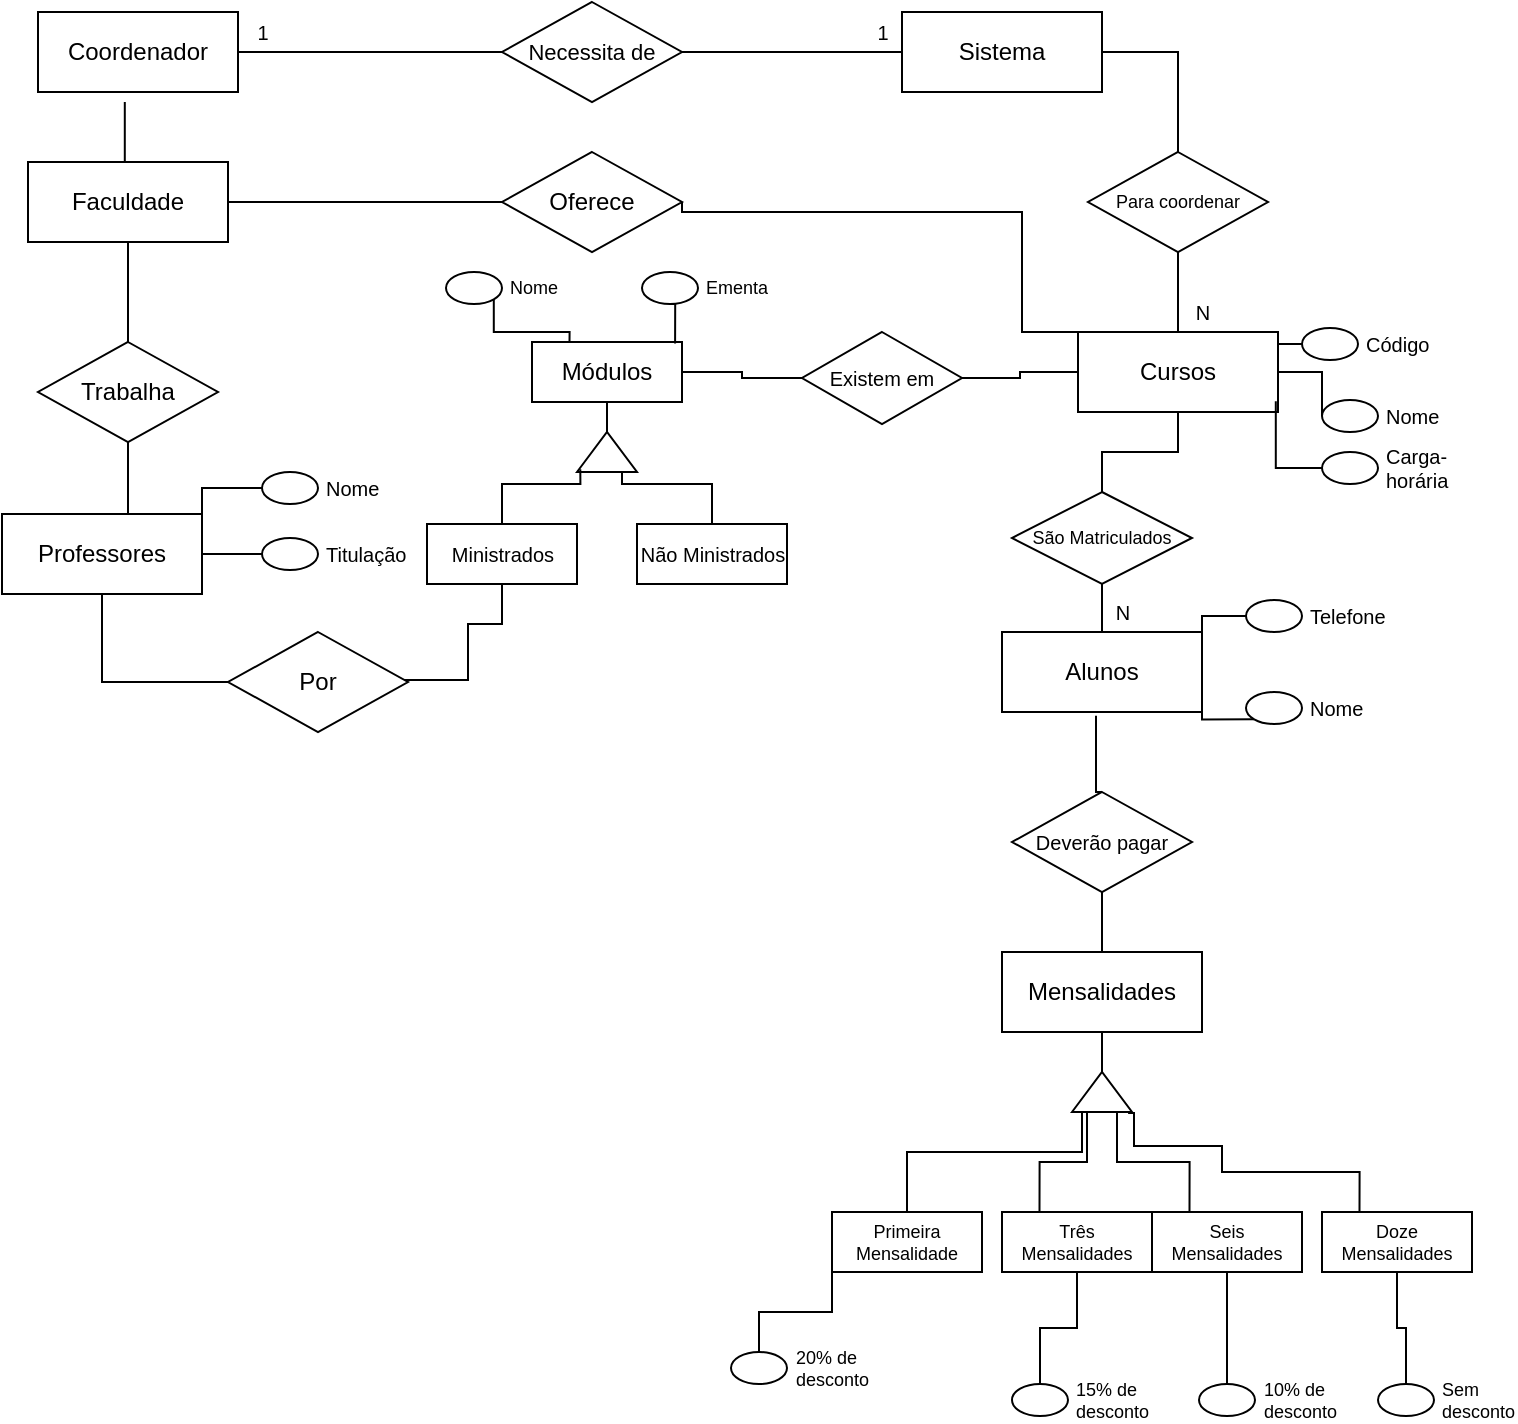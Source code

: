 <mxfile version="15.4.0" type="github">
  <diagram id="R2lEEEUBdFMjLlhIrx00" name="Page-1">
    <mxGraphModel dx="868" dy="483" grid="1" gridSize="10" guides="1" tooltips="1" connect="1" arrows="1" fold="1" page="1" pageScale="1" pageWidth="850" pageHeight="1100" math="0" shadow="0" extFonts="Permanent Marker^https://fonts.googleapis.com/css?family=Permanent+Marker">
      <root>
        <mxCell id="0" />
        <mxCell id="1" parent="0" />
        <mxCell id="EE4DRP4h_-agsnP2JXx3-105" style="edgeStyle=orthogonalEdgeStyle;rounded=0;orthogonalLoop=1;jettySize=auto;html=1;exitX=1;exitY=0.5;exitDx=0;exitDy=0;entryX=0.5;entryY=1;entryDx=0;entryDy=0;fontSize=9;endArrow=none;endFill=0;" edge="1" parent="1" source="4wxQm1VJwezY7HKqNcHJ-29" target="EE4DRP4h_-agsnP2JXx3-15">
          <mxGeometry relative="1" as="geometry" />
        </mxCell>
        <mxCell id="4wxQm1VJwezY7HKqNcHJ-29" value="" style="triangle;whiteSpace=wrap;html=1;align=left;direction=north;" parent="1" vertex="1">
          <mxGeometry x="307.5" y="270" width="30" height="20" as="geometry" />
        </mxCell>
        <mxCell id="EE4DRP4h_-agsnP2JXx3-1" value="Coordenador" style="whiteSpace=wrap;html=1;align=center;" vertex="1" parent="1">
          <mxGeometry x="38" y="60" width="100" height="40" as="geometry" />
        </mxCell>
        <mxCell id="EE4DRP4h_-agsnP2JXx3-2" value="Cursos" style="whiteSpace=wrap;html=1;align=center;" vertex="1" parent="1">
          <mxGeometry x="558" y="220" width="100" height="40" as="geometry" />
        </mxCell>
        <mxCell id="EE4DRP4h_-agsnP2JXx3-82" style="edgeStyle=orthogonalEdgeStyle;rounded=0;orthogonalLoop=1;jettySize=auto;html=1;exitX=0.5;exitY=0;exitDx=0;exitDy=0;entryX=0.434;entryY=1.124;entryDx=0;entryDy=0;entryPerimeter=0;fontSize=10;endArrow=none;endFill=0;" edge="1" parent="1" source="EE4DRP4h_-agsnP2JXx3-3" target="EE4DRP4h_-agsnP2JXx3-1">
          <mxGeometry relative="1" as="geometry" />
        </mxCell>
        <mxCell id="EE4DRP4h_-agsnP2JXx3-83" style="edgeStyle=orthogonalEdgeStyle;rounded=0;orthogonalLoop=1;jettySize=auto;html=1;exitX=1;exitY=0.5;exitDx=0;exitDy=0;entryX=0;entryY=0.5;entryDx=0;entryDy=0;fontSize=10;endArrow=none;endFill=0;" edge="1" parent="1" source="EE4DRP4h_-agsnP2JXx3-3" target="EE4DRP4h_-agsnP2JXx3-71">
          <mxGeometry relative="1" as="geometry" />
        </mxCell>
        <mxCell id="EE4DRP4h_-agsnP2JXx3-3" value="Faculdade" style="whiteSpace=wrap;html=1;align=center;" vertex="1" parent="1">
          <mxGeometry x="33" y="135" width="100" height="40" as="geometry" />
        </mxCell>
        <mxCell id="EE4DRP4h_-agsnP2JXx3-81" style="edgeStyle=orthogonalEdgeStyle;rounded=0;orthogonalLoop=1;jettySize=auto;html=1;exitX=0.5;exitY=0;exitDx=0;exitDy=0;entryX=0.5;entryY=1;entryDx=0;entryDy=0;fontSize=10;endArrow=none;endFill=0;" edge="1" parent="1" source="EE4DRP4h_-agsnP2JXx3-4" target="EE4DRP4h_-agsnP2JXx3-3">
          <mxGeometry relative="1" as="geometry" />
        </mxCell>
        <mxCell id="EE4DRP4h_-agsnP2JXx3-4" value="Trabalha" style="shape=rhombus;perimeter=rhombusPerimeter;whiteSpace=wrap;html=1;align=center;" vertex="1" parent="1">
          <mxGeometry x="38" y="225" width="90" height="50" as="geometry" />
        </mxCell>
        <mxCell id="EE4DRP4h_-agsnP2JXx3-84" value="N" style="edgeStyle=orthogonalEdgeStyle;rounded=0;orthogonalLoop=1;jettySize=auto;html=1;exitX=0.5;exitY=0;exitDx=0;exitDy=0;entryX=0.5;entryY=1;entryDx=0;entryDy=0;fontSize=10;endArrow=none;endFill=0;" edge="1" parent="1" source="EE4DRP4h_-agsnP2JXx3-6" target="EE4DRP4h_-agsnP2JXx3-7">
          <mxGeometry x="-0.167" y="-10" relative="1" as="geometry">
            <mxPoint as="offset" />
          </mxGeometry>
        </mxCell>
        <mxCell id="EE4DRP4h_-agsnP2JXx3-6" value="Alunos" style="whiteSpace=wrap;html=1;align=center;" vertex="1" parent="1">
          <mxGeometry x="520" y="370" width="100" height="40" as="geometry" />
        </mxCell>
        <mxCell id="EE4DRP4h_-agsnP2JXx3-56" style="edgeStyle=orthogonalEdgeStyle;rounded=0;orthogonalLoop=1;jettySize=auto;html=1;entryX=0.5;entryY=1;entryDx=0;entryDy=0;fontSize=10;endArrow=none;endFill=0;" edge="1" parent="1" source="EE4DRP4h_-agsnP2JXx3-7" target="EE4DRP4h_-agsnP2JXx3-2">
          <mxGeometry relative="1" as="geometry" />
        </mxCell>
        <mxCell id="EE4DRP4h_-agsnP2JXx3-7" value="São Matriculados" style="shape=rhombus;perimeter=rhombusPerimeter;whiteSpace=wrap;html=1;align=center;fontSize=9;" vertex="1" parent="1">
          <mxGeometry x="525" y="300" width="90" height="46" as="geometry" />
        </mxCell>
        <mxCell id="EE4DRP4h_-agsnP2JXx3-55" style="edgeStyle=orthogonalEdgeStyle;rounded=0;orthogonalLoop=1;jettySize=auto;html=1;exitX=0;exitY=1;exitDx=0;exitDy=0;entryX=1;entryY=1;entryDx=0;entryDy=0;fontSize=10;endArrow=none;endFill=0;" edge="1" parent="1" source="EE4DRP4h_-agsnP2JXx3-8" target="EE4DRP4h_-agsnP2JXx3-6">
          <mxGeometry relative="1" as="geometry" />
        </mxCell>
        <mxCell id="EE4DRP4h_-agsnP2JXx3-8" value="Nome" style="ellipse;whiteSpace=wrap;html=1;align=left;spacingLeft=30;fontSize=10;" vertex="1" parent="1">
          <mxGeometry x="642" y="400" width="28" height="16" as="geometry" />
        </mxCell>
        <mxCell id="EE4DRP4h_-agsnP2JXx3-54" style="edgeStyle=orthogonalEdgeStyle;rounded=0;orthogonalLoop=1;jettySize=auto;html=1;exitX=0;exitY=0.5;exitDx=0;exitDy=0;entryX=1;entryY=0;entryDx=0;entryDy=0;fontSize=10;endArrow=none;endFill=0;" edge="1" parent="1" source="EE4DRP4h_-agsnP2JXx3-9" target="EE4DRP4h_-agsnP2JXx3-6">
          <mxGeometry relative="1" as="geometry" />
        </mxCell>
        <mxCell id="EE4DRP4h_-agsnP2JXx3-9" value="Telefone" style="ellipse;whiteSpace=wrap;html=1;align=left;spacingLeft=30;fontSize=10;" vertex="1" parent="1">
          <mxGeometry x="642" y="354" width="28" height="16" as="geometry" />
        </mxCell>
        <mxCell id="EE4DRP4h_-agsnP2JXx3-52" style="edgeStyle=orthogonalEdgeStyle;rounded=0;orthogonalLoop=1;jettySize=auto;html=1;exitX=0.5;exitY=0;exitDx=0;exitDy=0;entryX=0.5;entryY=1;entryDx=0;entryDy=0;fontSize=10;endArrow=none;endFill=0;" edge="1" parent="1" source="EE4DRP4h_-agsnP2JXx3-10" target="EE4DRP4h_-agsnP2JXx3-24">
          <mxGeometry relative="1" as="geometry" />
        </mxCell>
        <mxCell id="EE4DRP4h_-agsnP2JXx3-10" value="Mensalidades" style="whiteSpace=wrap;html=1;align=center;" vertex="1" parent="1">
          <mxGeometry x="520" y="530" width="100" height="40" as="geometry" />
        </mxCell>
        <mxCell id="EE4DRP4h_-agsnP2JXx3-50" style="edgeStyle=orthogonalEdgeStyle;rounded=0;orthogonalLoop=1;jettySize=auto;html=1;entryX=0.1;entryY=0.067;entryDx=0;entryDy=0;entryPerimeter=0;fontSize=10;endArrow=none;endFill=0;" edge="1" parent="1" source="EE4DRP4h_-agsnP2JXx3-11" target="EE4DRP4h_-agsnP2JXx3-25">
          <mxGeometry relative="1" as="geometry">
            <Array as="points">
              <mxPoint x="473" y="630" />
              <mxPoint x="560" y="630" />
            </Array>
          </mxGeometry>
        </mxCell>
        <mxCell id="EE4DRP4h_-agsnP2JXx3-11" value="Primeira Mensalidade" style="whiteSpace=wrap;html=1;align=center;fontSize=9;" vertex="1" parent="1">
          <mxGeometry x="435" y="660" width="75" height="30" as="geometry" />
        </mxCell>
        <mxCell id="EE4DRP4h_-agsnP2JXx3-29" style="edgeStyle=orthogonalEdgeStyle;rounded=0;orthogonalLoop=1;jettySize=auto;html=1;exitX=0.25;exitY=0;exitDx=0;exitDy=0;entryX=0;entryY=0.25;entryDx=0;entryDy=0;fontSize=10;endArrow=none;endFill=0;" edge="1" parent="1" source="EE4DRP4h_-agsnP2JXx3-12" target="EE4DRP4h_-agsnP2JXx3-25">
          <mxGeometry relative="1" as="geometry" />
        </mxCell>
        <mxCell id="EE4DRP4h_-agsnP2JXx3-12" value="Três Mensalidades" style="whiteSpace=wrap;html=1;align=center;fontSize=9;" vertex="1" parent="1">
          <mxGeometry x="520" y="660" width="75" height="30" as="geometry" />
        </mxCell>
        <mxCell id="EE4DRP4h_-agsnP2JXx3-30" style="edgeStyle=orthogonalEdgeStyle;rounded=0;orthogonalLoop=1;jettySize=auto;html=1;exitX=0.25;exitY=0;exitDx=0;exitDy=0;entryX=0;entryY=0.75;entryDx=0;entryDy=0;fontSize=10;endArrow=none;endFill=0;" edge="1" parent="1" source="EE4DRP4h_-agsnP2JXx3-13" target="EE4DRP4h_-agsnP2JXx3-25">
          <mxGeometry relative="1" as="geometry" />
        </mxCell>
        <mxCell id="EE4DRP4h_-agsnP2JXx3-13" value="Seis Mensalidades" style="whiteSpace=wrap;html=1;align=center;fontSize=9;" vertex="1" parent="1">
          <mxGeometry x="595" y="660" width="75" height="30" as="geometry" />
        </mxCell>
        <mxCell id="EE4DRP4h_-agsnP2JXx3-31" style="edgeStyle=orthogonalEdgeStyle;rounded=0;orthogonalLoop=1;jettySize=auto;html=1;exitX=0.25;exitY=0;exitDx=0;exitDy=0;entryX=-0.024;entryY=0.935;entryDx=0;entryDy=0;entryPerimeter=0;fontSize=10;endArrow=none;endFill=0;" edge="1" parent="1" source="EE4DRP4h_-agsnP2JXx3-14" target="EE4DRP4h_-agsnP2JXx3-25">
          <mxGeometry relative="1" as="geometry">
            <Array as="points">
              <mxPoint x="699" y="640" />
              <mxPoint x="630" y="640" />
              <mxPoint x="630" y="627" />
              <mxPoint x="586" y="627" />
            </Array>
          </mxGeometry>
        </mxCell>
        <mxCell id="EE4DRP4h_-agsnP2JXx3-14" value="Doze Mensalidades" style="whiteSpace=wrap;html=1;align=center;fontSize=9;" vertex="1" parent="1">
          <mxGeometry x="680" y="660" width="75" height="30" as="geometry" />
        </mxCell>
        <mxCell id="EE4DRP4h_-agsnP2JXx3-15" value="Módulos" style="whiteSpace=wrap;html=1;align=center;" vertex="1" parent="1">
          <mxGeometry x="285" y="225" width="75" height="30" as="geometry" />
        </mxCell>
        <mxCell id="EE4DRP4h_-agsnP2JXx3-99" style="edgeStyle=orthogonalEdgeStyle;rounded=0;orthogonalLoop=1;jettySize=auto;html=1;exitX=0.5;exitY=0;exitDx=0;exitDy=0;entryX=0.5;entryY=1;entryDx=0;entryDy=0;fontSize=9;endArrow=none;endFill=0;" edge="1" parent="1" source="EE4DRP4h_-agsnP2JXx3-17" target="EE4DRP4h_-agsnP2JXx3-4">
          <mxGeometry relative="1" as="geometry" />
        </mxCell>
        <mxCell id="EE4DRP4h_-agsnP2JXx3-17" value="Professores" style="whiteSpace=wrap;html=1;align=center;" vertex="1" parent="1">
          <mxGeometry x="20" y="311" width="100" height="40" as="geometry" />
        </mxCell>
        <mxCell id="EE4DRP4h_-agsnP2JXx3-59" value="1" style="edgeStyle=orthogonalEdgeStyle;rounded=0;orthogonalLoop=1;jettySize=auto;html=1;exitX=1;exitY=0.5;exitDx=0;exitDy=0;entryX=0;entryY=0.5;entryDx=0;entryDy=0;fontSize=10;endArrow=none;endFill=0;" edge="1" parent="1" source="EE4DRP4h_-agsnP2JXx3-18" target="EE4DRP4h_-agsnP2JXx3-19">
          <mxGeometry x="0.818" y="10" relative="1" as="geometry">
            <mxPoint as="offset" />
          </mxGeometry>
        </mxCell>
        <mxCell id="EE4DRP4h_-agsnP2JXx3-60" value="1" style="edgeStyle=orthogonalEdgeStyle;rounded=0;orthogonalLoop=1;jettySize=auto;html=1;exitX=0;exitY=0.5;exitDx=0;exitDy=0;entryX=1;entryY=0.5;entryDx=0;entryDy=0;fontSize=10;endArrow=none;endFill=0;" edge="1" parent="1" source="EE4DRP4h_-agsnP2JXx3-18" target="EE4DRP4h_-agsnP2JXx3-1">
          <mxGeometry x="0.818" y="-10" relative="1" as="geometry">
            <mxPoint as="offset" />
          </mxGeometry>
        </mxCell>
        <mxCell id="EE4DRP4h_-agsnP2JXx3-18" value="Necessita de" style="shape=rhombus;perimeter=rhombusPerimeter;whiteSpace=wrap;html=1;align=center;fontSize=11;" vertex="1" parent="1">
          <mxGeometry x="270" y="55" width="90" height="50" as="geometry" />
        </mxCell>
        <mxCell id="EE4DRP4h_-agsnP2JXx3-57" style="edgeStyle=orthogonalEdgeStyle;rounded=0;orthogonalLoop=1;jettySize=auto;html=1;exitX=1;exitY=0.5;exitDx=0;exitDy=0;entryX=0.5;entryY=0;entryDx=0;entryDy=0;fontSize=10;endArrow=none;endFill=0;" edge="1" parent="1" source="EE4DRP4h_-agsnP2JXx3-19" target="EE4DRP4h_-agsnP2JXx3-20">
          <mxGeometry relative="1" as="geometry" />
        </mxCell>
        <mxCell id="EE4DRP4h_-agsnP2JXx3-19" value="Sistema" style="whiteSpace=wrap;html=1;align=center;" vertex="1" parent="1">
          <mxGeometry x="470" y="60" width="100" height="40" as="geometry" />
        </mxCell>
        <mxCell id="EE4DRP4h_-agsnP2JXx3-58" value="N" style="edgeStyle=orthogonalEdgeStyle;rounded=0;orthogonalLoop=1;jettySize=auto;html=1;exitX=0.5;exitY=1;exitDx=0;exitDy=0;entryX=0.5;entryY=0;entryDx=0;entryDy=0;fontSize=10;endArrow=none;endFill=0;" edge="1" parent="1" source="EE4DRP4h_-agsnP2JXx3-20" target="EE4DRP4h_-agsnP2JXx3-2">
          <mxGeometry x="0.5" y="12" relative="1" as="geometry">
            <Array as="points">
              <mxPoint x="608" y="190" />
              <mxPoint x="608" y="190" />
            </Array>
            <mxPoint as="offset" />
          </mxGeometry>
        </mxCell>
        <mxCell id="EE4DRP4h_-agsnP2JXx3-20" value="Para coordenar" style="shape=rhombus;perimeter=rhombusPerimeter;whiteSpace=wrap;html=1;align=center;fontSize=9;" vertex="1" parent="1">
          <mxGeometry x="563" y="130" width="90" height="50" as="geometry" />
        </mxCell>
        <mxCell id="EE4DRP4h_-agsnP2JXx3-53" style="edgeStyle=orthogonalEdgeStyle;rounded=0;orthogonalLoop=1;jettySize=auto;html=1;exitX=0.5;exitY=0;exitDx=0;exitDy=0;entryX=0.47;entryY=1.048;entryDx=0;entryDy=0;entryPerimeter=0;fontSize=10;endArrow=none;endFill=0;" edge="1" parent="1" source="EE4DRP4h_-agsnP2JXx3-24" target="EE4DRP4h_-agsnP2JXx3-6">
          <mxGeometry relative="1" as="geometry" />
        </mxCell>
        <mxCell id="EE4DRP4h_-agsnP2JXx3-24" value="Deverão pagar" style="shape=rhombus;perimeter=rhombusPerimeter;whiteSpace=wrap;html=1;align=center;fontSize=10;" vertex="1" parent="1">
          <mxGeometry x="525" y="450" width="90" height="50" as="geometry" />
        </mxCell>
        <mxCell id="EE4DRP4h_-agsnP2JXx3-51" style="edgeStyle=orthogonalEdgeStyle;rounded=0;orthogonalLoop=1;jettySize=auto;html=1;entryX=0.5;entryY=1;entryDx=0;entryDy=0;fontSize=10;endArrow=none;endFill=0;" edge="1" parent="1" source="EE4DRP4h_-agsnP2JXx3-25" target="EE4DRP4h_-agsnP2JXx3-10">
          <mxGeometry relative="1" as="geometry" />
        </mxCell>
        <mxCell id="EE4DRP4h_-agsnP2JXx3-25" value="" style="triangle;whiteSpace=wrap;html=1;align=left;direction=north;" vertex="1" parent="1">
          <mxGeometry x="555" y="590" width="30" height="20" as="geometry" />
        </mxCell>
        <mxCell id="EE4DRP4h_-agsnP2JXx3-85" style="edgeStyle=orthogonalEdgeStyle;rounded=0;orthogonalLoop=1;jettySize=auto;html=1;exitX=0;exitY=0.5;exitDx=0;exitDy=0;entryX=1;entryY=0.25;entryDx=0;entryDy=0;fontSize=10;endArrow=none;endFill=0;" edge="1" parent="1" source="EE4DRP4h_-agsnP2JXx3-32" target="EE4DRP4h_-agsnP2JXx3-2">
          <mxGeometry relative="1" as="geometry" />
        </mxCell>
        <mxCell id="EE4DRP4h_-agsnP2JXx3-32" value="Código" style="ellipse;whiteSpace=wrap;html=1;align=left;spacingLeft=30;fontSize=10;" vertex="1" parent="1">
          <mxGeometry x="670" y="218" width="28" height="16" as="geometry" />
        </mxCell>
        <mxCell id="EE4DRP4h_-agsnP2JXx3-86" style="edgeStyle=orthogonalEdgeStyle;rounded=0;orthogonalLoop=1;jettySize=auto;html=1;exitX=0;exitY=0.5;exitDx=0;exitDy=0;entryX=1;entryY=0.5;entryDx=0;entryDy=0;fontSize=10;endArrow=none;endFill=0;" edge="1" parent="1" source="EE4DRP4h_-agsnP2JXx3-33" target="EE4DRP4h_-agsnP2JXx3-2">
          <mxGeometry relative="1" as="geometry">
            <Array as="points">
              <mxPoint x="680" y="240" />
            </Array>
          </mxGeometry>
        </mxCell>
        <mxCell id="EE4DRP4h_-agsnP2JXx3-33" value="Nome" style="ellipse;whiteSpace=wrap;html=1;align=left;spacingLeft=30;fontSize=10;" vertex="1" parent="1">
          <mxGeometry x="680" y="254" width="28" height="16" as="geometry" />
        </mxCell>
        <mxCell id="EE4DRP4h_-agsnP2JXx3-87" style="edgeStyle=orthogonalEdgeStyle;rounded=0;orthogonalLoop=1;jettySize=auto;html=1;exitX=0;exitY=0.5;exitDx=0;exitDy=0;entryX=0.989;entryY=0.865;entryDx=0;entryDy=0;entryPerimeter=0;fontSize=10;endArrow=none;endFill=0;" edge="1" parent="1" source="EE4DRP4h_-agsnP2JXx3-35" target="EE4DRP4h_-agsnP2JXx3-2">
          <mxGeometry relative="1" as="geometry" />
        </mxCell>
        <mxCell id="EE4DRP4h_-agsnP2JXx3-35" value="Carga-horária" style="ellipse;whiteSpace=wrap;html=1;align=left;spacingLeft=30;fontSize=10;" vertex="1" parent="1">
          <mxGeometry x="680" y="280" width="28" height="16" as="geometry" />
        </mxCell>
        <mxCell id="EE4DRP4h_-agsnP2JXx3-79" style="edgeStyle=orthogonalEdgeStyle;rounded=0;orthogonalLoop=1;jettySize=auto;html=1;exitX=0;exitY=0.5;exitDx=0;exitDy=0;entryX=1;entryY=0.25;entryDx=0;entryDy=0;fontSize=10;endArrow=none;endFill=0;" edge="1" parent="1" source="EE4DRP4h_-agsnP2JXx3-36" target="EE4DRP4h_-agsnP2JXx3-17">
          <mxGeometry relative="1" as="geometry" />
        </mxCell>
        <mxCell id="EE4DRP4h_-agsnP2JXx3-36" value="Nome" style="ellipse;whiteSpace=wrap;html=1;align=left;spacingLeft=30;fontSize=10;" vertex="1" parent="1">
          <mxGeometry x="150" y="290" width="28" height="16" as="geometry" />
        </mxCell>
        <mxCell id="EE4DRP4h_-agsnP2JXx3-80" style="edgeStyle=orthogonalEdgeStyle;rounded=0;orthogonalLoop=1;jettySize=auto;html=1;exitX=0;exitY=0.5;exitDx=0;exitDy=0;entryX=1;entryY=0.75;entryDx=0;entryDy=0;fontSize=10;endArrow=none;endFill=0;" edge="1" parent="1" source="EE4DRP4h_-agsnP2JXx3-37" target="EE4DRP4h_-agsnP2JXx3-17">
          <mxGeometry relative="1" as="geometry" />
        </mxCell>
        <mxCell id="EE4DRP4h_-agsnP2JXx3-37" value="Titulação" style="ellipse;whiteSpace=wrap;html=1;align=left;spacingLeft=30;fontSize=10;" vertex="1" parent="1">
          <mxGeometry x="150" y="323" width="28" height="16" as="geometry" />
        </mxCell>
        <mxCell id="EE4DRP4h_-agsnP2JXx3-101" style="edgeStyle=orthogonalEdgeStyle;rounded=0;orthogonalLoop=1;jettySize=auto;html=1;exitX=0.5;exitY=0;exitDx=0;exitDy=0;entryX=0.071;entryY=0.055;entryDx=0;entryDy=0;entryPerimeter=0;fontSize=9;endArrow=none;endFill=0;" edge="1" parent="1" source="EE4DRP4h_-agsnP2JXx3-38" target="4wxQm1VJwezY7HKqNcHJ-29">
          <mxGeometry relative="1" as="geometry" />
        </mxCell>
        <mxCell id="EE4DRP4h_-agsnP2JXx3-38" value="Ministrados" style="whiteSpace=wrap;html=1;align=center;fontSize=10;" vertex="1" parent="1">
          <mxGeometry x="232.5" y="316" width="75" height="30" as="geometry" />
        </mxCell>
        <mxCell id="EE4DRP4h_-agsnP2JXx3-102" style="edgeStyle=orthogonalEdgeStyle;rounded=0;orthogonalLoop=1;jettySize=auto;html=1;exitX=0.5;exitY=0;exitDx=0;exitDy=0;entryX=0;entryY=0.75;entryDx=0;entryDy=0;fontSize=9;endArrow=none;endFill=0;" edge="1" parent="1" source="EE4DRP4h_-agsnP2JXx3-39" target="4wxQm1VJwezY7HKqNcHJ-29">
          <mxGeometry relative="1" as="geometry" />
        </mxCell>
        <mxCell id="EE4DRP4h_-agsnP2JXx3-39" value="Não Ministrados" style="whiteSpace=wrap;html=1;align=center;fontSize=10;" vertex="1" parent="1">
          <mxGeometry x="337.5" y="316" width="75" height="30" as="geometry" />
        </mxCell>
        <mxCell id="EE4DRP4h_-agsnP2JXx3-73" value="" style="edgeStyle=orthogonalEdgeStyle;rounded=0;orthogonalLoop=1;jettySize=auto;html=1;fontSize=10;endArrow=none;endFill=0;" edge="1" parent="1" source="EE4DRP4h_-agsnP2JXx3-46" target="EE4DRP4h_-agsnP2JXx3-2">
          <mxGeometry relative="1" as="geometry" />
        </mxCell>
        <mxCell id="EE4DRP4h_-agsnP2JXx3-74" style="edgeStyle=orthogonalEdgeStyle;rounded=0;orthogonalLoop=1;jettySize=auto;html=1;exitX=0;exitY=0.5;exitDx=0;exitDy=0;entryX=1;entryY=0.5;entryDx=0;entryDy=0;fontSize=10;endArrow=none;endFill=0;" edge="1" parent="1" source="EE4DRP4h_-agsnP2JXx3-46" target="EE4DRP4h_-agsnP2JXx3-15">
          <mxGeometry relative="1" as="geometry" />
        </mxCell>
        <mxCell id="EE4DRP4h_-agsnP2JXx3-46" value="Existem em" style="shape=rhombus;perimeter=rhombusPerimeter;whiteSpace=wrap;html=1;align=center;fontSize=10;" vertex="1" parent="1">
          <mxGeometry x="420" y="220" width="80" height="46" as="geometry" />
        </mxCell>
        <mxCell id="EE4DRP4h_-agsnP2JXx3-72" style="edgeStyle=orthogonalEdgeStyle;rounded=0;orthogonalLoop=1;jettySize=auto;html=1;exitX=1;exitY=0.5;exitDx=0;exitDy=0;entryX=0;entryY=0;entryDx=0;entryDy=0;fontSize=10;endArrow=none;endFill=0;" edge="1" parent="1" source="EE4DRP4h_-agsnP2JXx3-71" target="EE4DRP4h_-agsnP2JXx3-2">
          <mxGeometry relative="1" as="geometry">
            <Array as="points">
              <mxPoint x="530" y="160" />
              <mxPoint x="530" y="220" />
            </Array>
          </mxGeometry>
        </mxCell>
        <mxCell id="EE4DRP4h_-agsnP2JXx3-71" value="Oferece" style="shape=rhombus;perimeter=rhombusPerimeter;whiteSpace=wrap;html=1;align=center;" vertex="1" parent="1">
          <mxGeometry x="270" y="130" width="90" height="50" as="geometry" />
        </mxCell>
        <mxCell id="EE4DRP4h_-agsnP2JXx3-76" style="edgeStyle=orthogonalEdgeStyle;rounded=0;orthogonalLoop=1;jettySize=auto;html=1;exitX=1;exitY=0;exitDx=0;exitDy=0;entryX=0.5;entryY=1;entryDx=0;entryDy=0;fontSize=10;endArrow=none;endFill=0;" edge="1" parent="1" source="EE4DRP4h_-agsnP2JXx3-75" target="EE4DRP4h_-agsnP2JXx3-38">
          <mxGeometry relative="1" as="geometry">
            <Array as="points">
              <mxPoint x="253" y="394" />
              <mxPoint x="253" y="366" />
              <mxPoint x="270" y="366" />
            </Array>
          </mxGeometry>
        </mxCell>
        <mxCell id="EE4DRP4h_-agsnP2JXx3-77" style="edgeStyle=orthogonalEdgeStyle;rounded=0;orthogonalLoop=1;jettySize=auto;html=1;exitX=0;exitY=0.5;exitDx=0;exitDy=0;entryX=0.5;entryY=1;entryDx=0;entryDy=0;fontSize=10;endArrow=none;endFill=0;" edge="1" parent="1" source="EE4DRP4h_-agsnP2JXx3-75" target="EE4DRP4h_-agsnP2JXx3-17">
          <mxGeometry relative="1" as="geometry" />
        </mxCell>
        <mxCell id="EE4DRP4h_-agsnP2JXx3-75" value="Por" style="shape=rhombus;perimeter=rhombusPerimeter;whiteSpace=wrap;html=1;align=center;" vertex="1" parent="1">
          <mxGeometry x="133" y="370" width="90" height="50" as="geometry" />
        </mxCell>
        <mxCell id="EE4DRP4h_-agsnP2JXx3-90" style="edgeStyle=orthogonalEdgeStyle;rounded=0;orthogonalLoop=1;jettySize=auto;html=1;exitX=0.5;exitY=0;exitDx=0;exitDy=0;entryX=0;entryY=1;entryDx=0;entryDy=0;fontSize=9;endArrow=none;endFill=0;" edge="1" parent="1" source="EE4DRP4h_-agsnP2JXx3-88" target="EE4DRP4h_-agsnP2JXx3-11">
          <mxGeometry relative="1" as="geometry" />
        </mxCell>
        <mxCell id="EE4DRP4h_-agsnP2JXx3-88" value="20% de desconto" style="ellipse;whiteSpace=wrap;html=1;align=left;spacingLeft=30;fontSize=9;" vertex="1" parent="1">
          <mxGeometry x="384.5" y="730" width="28" height="16" as="geometry" />
        </mxCell>
        <mxCell id="EE4DRP4h_-agsnP2JXx3-98" style="edgeStyle=orthogonalEdgeStyle;rounded=0;orthogonalLoop=1;jettySize=auto;html=1;exitX=0.5;exitY=0;exitDx=0;exitDy=0;entryX=0.5;entryY=1;entryDx=0;entryDy=0;fontSize=9;endArrow=none;endFill=0;" edge="1" parent="1" source="EE4DRP4h_-agsnP2JXx3-91" target="EE4DRP4h_-agsnP2JXx3-12">
          <mxGeometry relative="1" as="geometry" />
        </mxCell>
        <mxCell id="EE4DRP4h_-agsnP2JXx3-91" value="15% de desconto" style="ellipse;whiteSpace=wrap;html=1;align=left;spacingLeft=30;fontSize=9;" vertex="1" parent="1">
          <mxGeometry x="525" y="746" width="28" height="16" as="geometry" />
        </mxCell>
        <mxCell id="EE4DRP4h_-agsnP2JXx3-97" style="edgeStyle=orthogonalEdgeStyle;rounded=0;orthogonalLoop=1;jettySize=auto;html=1;exitX=0.5;exitY=0;exitDx=0;exitDy=0;entryX=0.5;entryY=1;entryDx=0;entryDy=0;fontSize=9;endArrow=none;endFill=0;" edge="1" parent="1" source="EE4DRP4h_-agsnP2JXx3-92" target="EE4DRP4h_-agsnP2JXx3-13">
          <mxGeometry relative="1" as="geometry" />
        </mxCell>
        <mxCell id="EE4DRP4h_-agsnP2JXx3-92" value="10% de desconto" style="ellipse;whiteSpace=wrap;html=1;align=left;spacingLeft=30;fontSize=9;" vertex="1" parent="1">
          <mxGeometry x="618.5" y="746" width="28" height="16" as="geometry" />
        </mxCell>
        <mxCell id="EE4DRP4h_-agsnP2JXx3-96" style="edgeStyle=orthogonalEdgeStyle;rounded=0;orthogonalLoop=1;jettySize=auto;html=1;exitX=0.5;exitY=0;exitDx=0;exitDy=0;entryX=0.5;entryY=1;entryDx=0;entryDy=0;fontSize=9;endArrow=none;endFill=0;" edge="1" parent="1" source="EE4DRP4h_-agsnP2JXx3-95" target="EE4DRP4h_-agsnP2JXx3-14">
          <mxGeometry relative="1" as="geometry" />
        </mxCell>
        <mxCell id="EE4DRP4h_-agsnP2JXx3-95" value="Sem desconto" style="ellipse;whiteSpace=wrap;html=1;align=left;spacingLeft=30;fontSize=9;" vertex="1" parent="1">
          <mxGeometry x="708" y="746" width="28" height="16" as="geometry" />
        </mxCell>
        <mxCell id="EE4DRP4h_-agsnP2JXx3-106" style="edgeStyle=orthogonalEdgeStyle;rounded=0;orthogonalLoop=1;jettySize=auto;html=1;exitX=1;exitY=1;exitDx=0;exitDy=0;entryX=0.25;entryY=0;entryDx=0;entryDy=0;fontSize=9;endArrow=none;endFill=0;" edge="1" parent="1" source="EE4DRP4h_-agsnP2JXx3-103" target="EE4DRP4h_-agsnP2JXx3-15">
          <mxGeometry relative="1" as="geometry">
            <Array as="points">
              <mxPoint x="266" y="220" />
              <mxPoint x="304" y="220" />
            </Array>
          </mxGeometry>
        </mxCell>
        <mxCell id="EE4DRP4h_-agsnP2JXx3-103" value="Nome" style="ellipse;whiteSpace=wrap;html=1;align=left;spacingLeft=30;fontSize=9;" vertex="1" parent="1">
          <mxGeometry x="242" y="190" width="28" height="16" as="geometry" />
        </mxCell>
        <mxCell id="EE4DRP4h_-agsnP2JXx3-107" style="edgeStyle=orthogonalEdgeStyle;rounded=0;orthogonalLoop=1;jettySize=auto;html=1;exitX=0.5;exitY=1;exitDx=0;exitDy=0;entryX=0.954;entryY=0.024;entryDx=0;entryDy=0;entryPerimeter=0;fontSize=9;endArrow=none;endFill=0;" edge="1" parent="1" source="EE4DRP4h_-agsnP2JXx3-104" target="EE4DRP4h_-agsnP2JXx3-15">
          <mxGeometry relative="1" as="geometry" />
        </mxCell>
        <mxCell id="EE4DRP4h_-agsnP2JXx3-104" value="Ementa" style="ellipse;whiteSpace=wrap;html=1;align=left;spacingLeft=30;fontSize=9;" vertex="1" parent="1">
          <mxGeometry x="340" y="190" width="28" height="16" as="geometry" />
        </mxCell>
      </root>
    </mxGraphModel>
  </diagram>
</mxfile>
